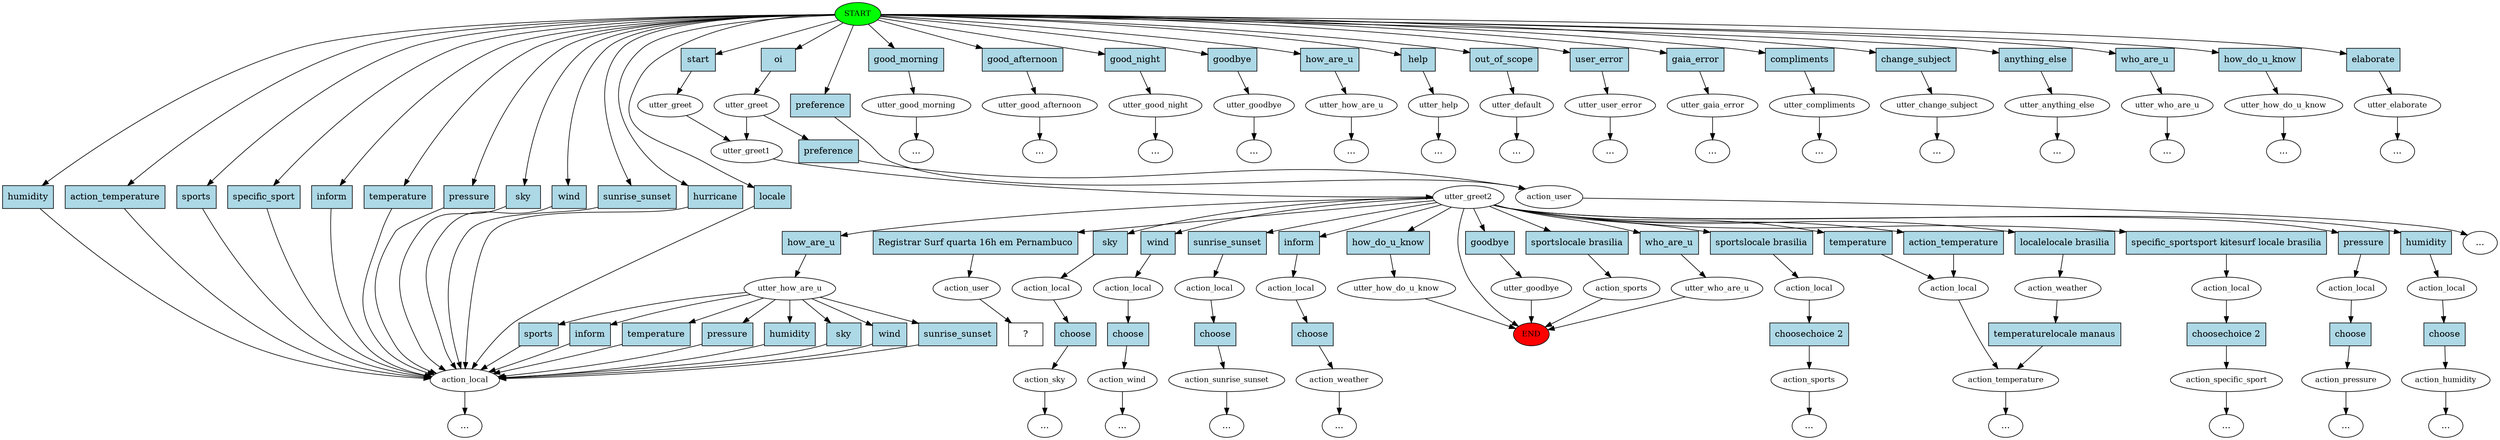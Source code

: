 digraph  {
0 [class="start active", fillcolor=green, fontsize=12, label=START, style=filled];
"-1" [class=end, fillcolor=red, fontsize=12, label=END, style=filled];
1 [class="", fontsize=12, label=action_local];
2 [class=active, fontsize=12, label=utter_greet];
3 [class=active, fontsize=12, label=utter_greet1];
4 [class=active, fontsize=12, label=utter_greet2];
5 [class="", fontsize=12, label=action_local];
6 [class="", fontsize=12, label=action_sports];
7 [class="", fontsize=12, label=action_user];
"-6" [class=ellipsis, label="..."];
10 [class="", fontsize=12, label=utter_good_morning];
11 [class="", fontsize=12, label=utter_good_afternoon];
12 [class="", fontsize=12, label=utter_good_night];
16 [class="", fontsize=12, label=action_local];
17 [class="", fontsize=12, label=action_temperature];
22 [class="", fontsize=12, label=utter_how_are_u];
42 [class="", fontsize=12, label=action_local];
43 [class="", fontsize=12, label=action_specific_sport];
44 [class="", fontsize=12, label=utter_goodbye];
"-21" [class=ellipsis, label="..."];
45 [class="", fontsize=12, label=utter_how_are_u];
"-22" [class=ellipsis, label="..."];
51 [class="", fontsize=12, label=utter_help];
"-24" [class=ellipsis, label="..."];
53 [class="", fontsize=12, label=utter_default];
"-26" [class=ellipsis, label="..."];
54 [class="", fontsize=12, label=utter_user_error];
"-27" [class=ellipsis, label="..."];
55 [class="", fontsize=12, label=utter_gaia_error];
"-28" [class=ellipsis, label="..."];
56 [class="", fontsize=12, label=utter_compliments];
"-29" [class=ellipsis, label="..."];
60 [class="", fontsize=12, label=utter_goodbye];
"-31" [class=ellipsis, label="..."];
"-32" [class=ellipsis, label="..."];
"-33" [class=ellipsis, label="..."];
68 [class="", fontsize=12, label=utter_change_subject];
"-34" [class=ellipsis, label="..."];
69 [class="", fontsize=12, label=utter_greet];
72 [class="", fontsize=12, label=utter_anything_else];
"-35" [class=ellipsis, label="..."];
76 [class="", fontsize=12, label=action_weather];
86 [class="", fontsize=12, label=action_sports];
"-39" [class=ellipsis, label="..."];
"-40" [class=ellipsis, label="..."];
102 [class="", fontsize=12, label=utter_who_are_u];
"-41" [class=ellipsis, label="..."];
106 [class="", fontsize=12, label=utter_who_are_u];
107 [class="", fontsize=12, label=utter_how_do_u_know];
"-42" [class=ellipsis, label="..."];
111 [class="", fontsize=12, label=utter_how_do_u_know];
"-45" [class=ellipsis, label="..."];
132 [class="", fontsize=12, label=action_local];
133 [class="", fontsize=12, label=action_pressure];
"-48" [class=ellipsis, label="..."];
138 [class="", fontsize=12, label=action_local];
139 [class="", fontsize=12, label=action_humidity];
"-50" [class=ellipsis, label="..."];
154 [class="", fontsize=12, label=action_local];
155 [class="", fontsize=12, label=action_sky];
"-54" [class=ellipsis, label="..."];
159 [class="", fontsize=12, label=action_local];
160 [class="", fontsize=12, label=action_wind];
"-55" [class=ellipsis, label="..."];
171 [class="", fontsize=12, label=action_local];
172 [class="", fontsize=12, label=action_sunrise_sunset];
"-59" [class=ellipsis, label="..."];
180 [class="", fontsize=12, label=utter_elaborate];
184 [class="", fontsize=12, label=action_local];
185 [class="", fontsize=12, label=action_weather];
"-64" [class=ellipsis, label="..."];
"-66" [class=ellipsis, label="..."];
"-69" [class=ellipsis, label="..."];
202 [class=active, fontsize=12, label=action_user];
203 [class="intent dashed active", label="  ?  ", shape=rect];
204 [class=intent, fillcolor=lightblue, label=humidity, shape=rect, style=filled];
205 [class=intent, fillcolor=lightblue, label=action_temperature, shape=rect, style=filled];
206 [class=intent, fillcolor=lightblue, label=sports, shape=rect, style=filled];
207 [class=intent, fillcolor=lightblue, label=specific_sport, shape=rect, style=filled];
208 [class=intent, fillcolor=lightblue, label=inform, shape=rect, style=filled];
209 [class=intent, fillcolor=lightblue, label=temperature, shape=rect, style=filled];
210 [class=intent, fillcolor=lightblue, label=pressure, shape=rect, style=filled];
211 [class=intent, fillcolor=lightblue, label=sky, shape=rect, style=filled];
212 [class=intent, fillcolor=lightblue, label=wind, shape=rect, style=filled];
213 [class=intent, fillcolor=lightblue, label=sunrise_sunset, shape=rect, style=filled];
214 [class=intent, fillcolor=lightblue, label=hurricane, shape=rect, style=filled];
215 [class=intent, fillcolor=lightblue, label=locale, shape=rect, style=filled];
216 [class="intent active", fillcolor=lightblue, label=oi, shape=rect, style=filled];
217 [class=intent, fillcolor=lightblue, label=preference, shape=rect, style=filled];
218 [class=intent, fillcolor=lightblue, label=good_morning, shape=rect, style=filled];
219 [class=intent, fillcolor=lightblue, label=good_afternoon, shape=rect, style=filled];
220 [class=intent, fillcolor=lightblue, label=good_night, shape=rect, style=filled];
221 [class=intent, fillcolor=lightblue, label=goodbye, shape=rect, style=filled];
222 [class=intent, fillcolor=lightblue, label=how_are_u, shape=rect, style=filled];
223 [class=intent, fillcolor=lightblue, label=help, shape=rect, style=filled];
224 [class=intent, fillcolor=lightblue, label=out_of_scope, shape=rect, style=filled];
225 [class=intent, fillcolor=lightblue, label=user_error, shape=rect, style=filled];
226 [class=intent, fillcolor=lightblue, label=gaia_error, shape=rect, style=filled];
227 [class=intent, fillcolor=lightblue, label=compliments, shape=rect, style=filled];
228 [class=intent, fillcolor=lightblue, label=change_subject, shape=rect, style=filled];
229 [class=intent, fillcolor=lightblue, label=start, shape=rect, style=filled];
230 [class=intent, fillcolor=lightblue, label=anything_else, shape=rect, style=filled];
231 [class=intent, fillcolor=lightblue, label=who_are_u, shape=rect, style=filled];
232 [class=intent, fillcolor=lightblue, label=how_do_u_know, shape=rect, style=filled];
233 [class=intent, fillcolor=lightblue, label=elaborate, shape=rect, style=filled];
234 [class=intent, fillcolor=lightblue, label=preference, shape=rect, style=filled];
235 [class=intent, fillcolor=lightblue, label="sportslocale brasilia", shape=rect, style=filled];
236 [class=intent, fillcolor=lightblue, label=action_temperature, shape=rect, style=filled];
237 [class=intent, fillcolor=lightblue, label=temperature, shape=rect, style=filled];
238 [class=intent, fillcolor=lightblue, label=how_are_u, shape=rect, style=filled];
239 [class=intent, fillcolor=lightblue, label="specific_sportsport kitesurf locale brasilia", shape=rect, style=filled];
240 [class=intent, fillcolor=lightblue, label=goodbye, shape=rect, style=filled];
241 [class=intent, fillcolor=lightblue, label="localelocale brasilia", shape=rect, style=filled];
242 [class=intent, fillcolor=lightblue, label="sportslocale brasilia", shape=rect, style=filled];
243 [class=intent, fillcolor=lightblue, label=who_are_u, shape=rect, style=filled];
244 [class=intent, fillcolor=lightblue, label=how_do_u_know, shape=rect, style=filled];
245 [class=intent, fillcolor=lightblue, label=pressure, shape=rect, style=filled];
246 [class=intent, fillcolor=lightblue, label=humidity, shape=rect, style=filled];
247 [class=intent, fillcolor=lightblue, label=sky, shape=rect, style=filled];
248 [class=intent, fillcolor=lightblue, label=wind, shape=rect, style=filled];
249 [class=intent, fillcolor=lightblue, label=sunrise_sunset, shape=rect, style=filled];
250 [class=intent, fillcolor=lightblue, label=inform, shape=rect, style=filled];
251 [class="intent active", fillcolor=lightblue, label="Registrar Surf quarta 16h em Pernambuco", shape=rect, style=filled];
252 [class=intent, fillcolor=lightblue, label="choosechoice 2", shape=rect, style=filled];
253 [class=intent, fillcolor=lightblue, label=sports, shape=rect, style=filled];
254 [class=intent, fillcolor=lightblue, label=inform, shape=rect, style=filled];
255 [class=intent, fillcolor=lightblue, label=temperature, shape=rect, style=filled];
256 [class=intent, fillcolor=lightblue, label=pressure, shape=rect, style=filled];
257 [class=intent, fillcolor=lightblue, label=humidity, shape=rect, style=filled];
258 [class=intent, fillcolor=lightblue, label=sky, shape=rect, style=filled];
259 [class=intent, fillcolor=lightblue, label=wind, shape=rect, style=filled];
260 [class=intent, fillcolor=lightblue, label=sunrise_sunset, shape=rect, style=filled];
261 [class=intent, fillcolor=lightblue, label="choosechoice 2", shape=rect, style=filled];
262 [class=intent, fillcolor=lightblue, label="temperaturelocale manaus", shape=rect, style=filled];
263 [class=intent, fillcolor=lightblue, label=choose, shape=rect, style=filled];
264 [class=intent, fillcolor=lightblue, label=choose, shape=rect, style=filled];
265 [class=intent, fillcolor=lightblue, label=choose, shape=rect, style=filled];
266 [class=intent, fillcolor=lightblue, label=choose, shape=rect, style=filled];
267 [class=intent, fillcolor=lightblue, label=choose, shape=rect, style=filled];
268 [class=intent, fillcolor=lightblue, label=choose, shape=rect, style=filled];
0 -> 204  [class="", key=0];
0 -> 205  [class="", key=0];
0 -> 206  [class="", key=0];
0 -> 207  [class="", key=0];
0 -> 208  [class="", key=0];
0 -> 209  [class="", key=0];
0 -> 210  [class="", key=0];
0 -> 211  [class="", key=0];
0 -> 212  [class="", key=0];
0 -> 213  [class="", key=0];
0 -> 214  [class="", key=0];
0 -> 215  [class="", key=0];
0 -> 216  [class=active, key=0];
0 -> 217  [class="", key=0];
0 -> 218  [class="", key=0];
0 -> 219  [class="", key=0];
0 -> 220  [class="", key=0];
0 -> 221  [class="", key=0];
0 -> 222  [class="", key=0];
0 -> 223  [class="", key=0];
0 -> 224  [class="", key=0];
0 -> 225  [class="", key=0];
0 -> 226  [class="", key=0];
0 -> 227  [class="", key=0];
0 -> 228  [class="", key=0];
0 -> 229  [class="", key=0];
0 -> 230  [class="", key=0];
0 -> 231  [class="", key=0];
0 -> 232  [class="", key=0];
0 -> 233  [class="", key=0];
1 -> "-69"  [class="", key=NONE, label=""];
2 -> 3  [class=active, key=NONE, label=""];
2 -> 234  [class="", key=0];
3 -> 4  [class=active, key=NONE, label=""];
4 -> "-1"  [class="", key=NONE, label=""];
4 -> 235  [class="", key=0];
4 -> 236  [class="", key=0];
4 -> 237  [class="", key=0];
4 -> 238  [class="", key=0];
4 -> 239  [class="", key=0];
4 -> 240  [class="", key=0];
4 -> 241  [class="", key=0];
4 -> 242  [class="", key=0];
4 -> 243  [class="", key=0];
4 -> 244  [class="", key=0];
4 -> 245  [class="", key=0];
4 -> 246  [class="", key=0];
4 -> 247  [class="", key=0];
4 -> 248  [class="", key=0];
4 -> 249  [class="", key=0];
4 -> 250  [class="", key=0];
4 -> 251  [class=active, key=0];
5 -> 252  [class="", key=0];
6 -> "-40"  [class="", key=NONE, label=""];
7 -> "-6"  [class="", key=NONE, label=""];
10 -> "-31"  [class="", key=NONE, label=""];
11 -> "-33"  [class="", key=NONE, label=""];
12 -> "-32"  [class="", key=NONE, label=""];
16 -> 17  [class="", key=NONE, label=""];
17 -> "-45"  [class="", key=NONE, label=""];
22 -> 253  [class="", key=0];
22 -> 254  [class="", key=0];
22 -> 255  [class="", key=0];
22 -> 256  [class="", key=0];
22 -> 257  [class="", key=0];
22 -> 258  [class="", key=0];
22 -> 259  [class="", key=0];
22 -> 260  [class="", key=0];
42 -> 261  [class="", key=0];
43 -> "-39"  [class="", key=NONE, label=""];
44 -> "-21"  [class="", key=NONE, label=""];
45 -> "-22"  [class="", key=NONE, label=""];
51 -> "-24"  [class="", key=NONE, label=""];
53 -> "-26"  [class="", key=NONE, label=""];
54 -> "-27"  [class="", key=NONE, label=""];
55 -> "-28"  [class="", key=NONE, label=""];
56 -> "-29"  [class="", key=NONE, label=""];
60 -> "-1"  [class="", key=NONE, label=""];
68 -> "-34"  [class="", key=NONE, label=""];
69 -> 3  [class="", key=NONE, label=""];
72 -> "-35"  [class="", key=NONE, label=""];
76 -> 262  [class="", key=0];
86 -> "-1"  [class="", key=NONE, label=""];
102 -> "-41"  [class="", key=NONE, label=""];
106 -> "-1"  [class="", key=NONE, label=""];
107 -> "-42"  [class="", key=NONE, label=""];
111 -> "-1"  [class="", key=NONE, label=""];
132 -> 263  [class="", key=0];
133 -> "-48"  [class="", key=NONE, label=""];
138 -> 264  [class="", key=0];
139 -> "-50"  [class="", key=NONE, label=""];
154 -> 265  [class="", key=0];
155 -> "-54"  [class="", key=NONE, label=""];
159 -> 266  [class="", key=0];
160 -> "-55"  [class="", key=NONE, label=""];
171 -> 267  [class="", key=0];
172 -> "-59"  [class="", key=NONE, label=""];
180 -> "-66"  [class="", key=NONE, label=""];
184 -> 268  [class="", key=0];
185 -> "-64"  [class="", key=NONE, label=""];
202 -> 203  [class=active, key=NONE, label=""];
204 -> 1  [class="", key=0];
205 -> 1  [class="", key=0];
206 -> 1  [class="", key=0];
207 -> 1  [class="", key=0];
208 -> 1  [class="", key=0];
209 -> 1  [class="", key=0];
210 -> 1  [class="", key=0];
211 -> 1  [class="", key=0];
212 -> 1  [class="", key=0];
213 -> 1  [class="", key=0];
214 -> 1  [class="", key=0];
215 -> 1  [class="", key=0];
216 -> 2  [class=active, key=0];
217 -> 7  [class="", key=0];
218 -> 10  [class="", key=0];
219 -> 11  [class="", key=0];
220 -> 12  [class="", key=0];
221 -> 44  [class="", key=0];
222 -> 45  [class="", key=0];
223 -> 51  [class="", key=0];
224 -> 53  [class="", key=0];
225 -> 54  [class="", key=0];
226 -> 55  [class="", key=0];
227 -> 56  [class="", key=0];
228 -> 68  [class="", key=0];
229 -> 69  [class="", key=0];
230 -> 72  [class="", key=0];
231 -> 102  [class="", key=0];
232 -> 107  [class="", key=0];
233 -> 180  [class="", key=0];
234 -> 7  [class="", key=0];
235 -> 5  [class="", key=0];
236 -> 16  [class="", key=0];
237 -> 16  [class="", key=0];
238 -> 22  [class="", key=0];
239 -> 42  [class="", key=0];
240 -> 60  [class="", key=0];
241 -> 76  [class="", key=0];
242 -> 86  [class="", key=0];
243 -> 106  [class="", key=0];
244 -> 111  [class="", key=0];
245 -> 132  [class="", key=0];
246 -> 138  [class="", key=0];
247 -> 154  [class="", key=0];
248 -> 159  [class="", key=0];
249 -> 171  [class="", key=0];
250 -> 184  [class="", key=0];
251 -> 202  [class=active, key=0];
252 -> 6  [class="", key=0];
253 -> 1  [class="", key=0];
254 -> 1  [class="", key=0];
255 -> 1  [class="", key=0];
256 -> 1  [class="", key=0];
257 -> 1  [class="", key=0];
258 -> 1  [class="", key=0];
259 -> 1  [class="", key=0];
260 -> 1  [class="", key=0];
261 -> 43  [class="", key=0];
262 -> 17  [class="", key=0];
263 -> 133  [class="", key=0];
264 -> 139  [class="", key=0];
265 -> 155  [class="", key=0];
266 -> 160  [class="", key=0];
267 -> 172  [class="", key=0];
268 -> 185  [class="", key=0];
}

